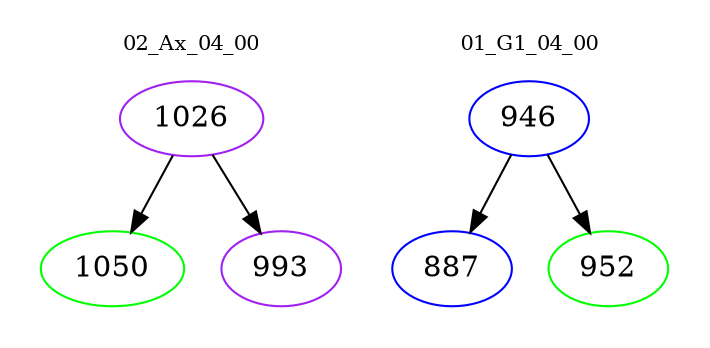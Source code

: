 digraph{
subgraph cluster_0 {
color = white
label = "02_Ax_04_00";
fontsize=10;
T0_1026 [label="1026", color="purple"]
T0_1026 -> T0_1050 [color="black"]
T0_1050 [label="1050", color="green"]
T0_1026 -> T0_993 [color="black"]
T0_993 [label="993", color="purple"]
}
subgraph cluster_1 {
color = white
label = "01_G1_04_00";
fontsize=10;
T1_946 [label="946", color="blue"]
T1_946 -> T1_887 [color="black"]
T1_887 [label="887", color="blue"]
T1_946 -> T1_952 [color="black"]
T1_952 [label="952", color="green"]
}
}
